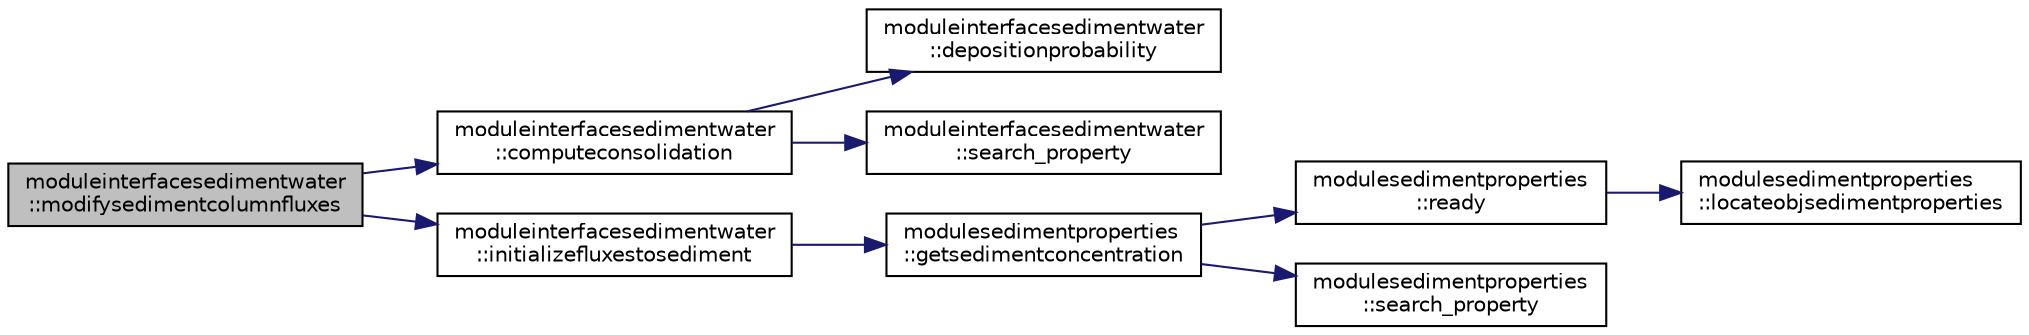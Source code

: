 digraph "moduleinterfacesedimentwater::modifysedimentcolumnfluxes"
{
 // LATEX_PDF_SIZE
  edge [fontname="Helvetica",fontsize="10",labelfontname="Helvetica",labelfontsize="10"];
  node [fontname="Helvetica",fontsize="10",shape=record];
  rankdir="LR";
  Node1 [label="moduleinterfacesedimentwater\l::modifysedimentcolumnfluxes",height=0.2,width=0.4,color="black", fillcolor="grey75", style="filled", fontcolor="black",tooltip=" "];
  Node1 -> Node2 [color="midnightblue",fontsize="10",style="solid"];
  Node2 [label="moduleinterfacesedimentwater\l::computeconsolidation",height=0.2,width=0.4,color="black", fillcolor="white", style="filled",URL="$namespacemoduleinterfacesedimentwater.html#a488a986c36aca3233969de75a2e2094e",tooltip=" "];
  Node2 -> Node3 [color="midnightblue",fontsize="10",style="solid"];
  Node3 [label="moduleinterfacesedimentwater\l::depositionprobability",height=0.2,width=0.4,color="black", fillcolor="white", style="filled",URL="$namespacemoduleinterfacesedimentwater.html#a0e44cb6bef52ac05cfb4ad24e8715a5d",tooltip=" "];
  Node2 -> Node4 [color="midnightblue",fontsize="10",style="solid"];
  Node4 [label="moduleinterfacesedimentwater\l::search_property",height=0.2,width=0.4,color="black", fillcolor="white", style="filled",URL="$namespacemoduleinterfacesedimentwater.html#ae241bc3d883ac6be0459ecc4b5128d68",tooltip=" "];
  Node1 -> Node5 [color="midnightblue",fontsize="10",style="solid"];
  Node5 [label="moduleinterfacesedimentwater\l::initializefluxestosediment",height=0.2,width=0.4,color="black", fillcolor="white", style="filled",URL="$namespacemoduleinterfacesedimentwater.html#a3daecfd36630da785ff12a9ea8c61064",tooltip=" "];
  Node5 -> Node6 [color="midnightblue",fontsize="10",style="solid"];
  Node6 [label="modulesedimentproperties\l::getsedimentconcentration",height=0.2,width=0.4,color="black", fillcolor="white", style="filled",URL="$namespacemodulesedimentproperties.html#adaa8d0935c5e2ecaae01dd156ea881ca",tooltip=" "];
  Node6 -> Node7 [color="midnightblue",fontsize="10",style="solid"];
  Node7 [label="modulesedimentproperties\l::ready",height=0.2,width=0.4,color="black", fillcolor="white", style="filled",URL="$namespacemodulesedimentproperties.html#a0ac80b6b6970285688cd69f623317e33",tooltip=" "];
  Node7 -> Node8 [color="midnightblue",fontsize="10",style="solid"];
  Node8 [label="modulesedimentproperties\l::locateobjsedimentproperties",height=0.2,width=0.4,color="black", fillcolor="white", style="filled",URL="$namespacemodulesedimentproperties.html#a8bdf617b0165523af238758f5b5a5767",tooltip=" "];
  Node6 -> Node9 [color="midnightblue",fontsize="10",style="solid"];
  Node9 [label="modulesedimentproperties\l::search_property",height=0.2,width=0.4,color="black", fillcolor="white", style="filled",URL="$namespacemodulesedimentproperties.html#a30718f70ea81a445eb986292b5c9cd5f",tooltip=" "];
}
